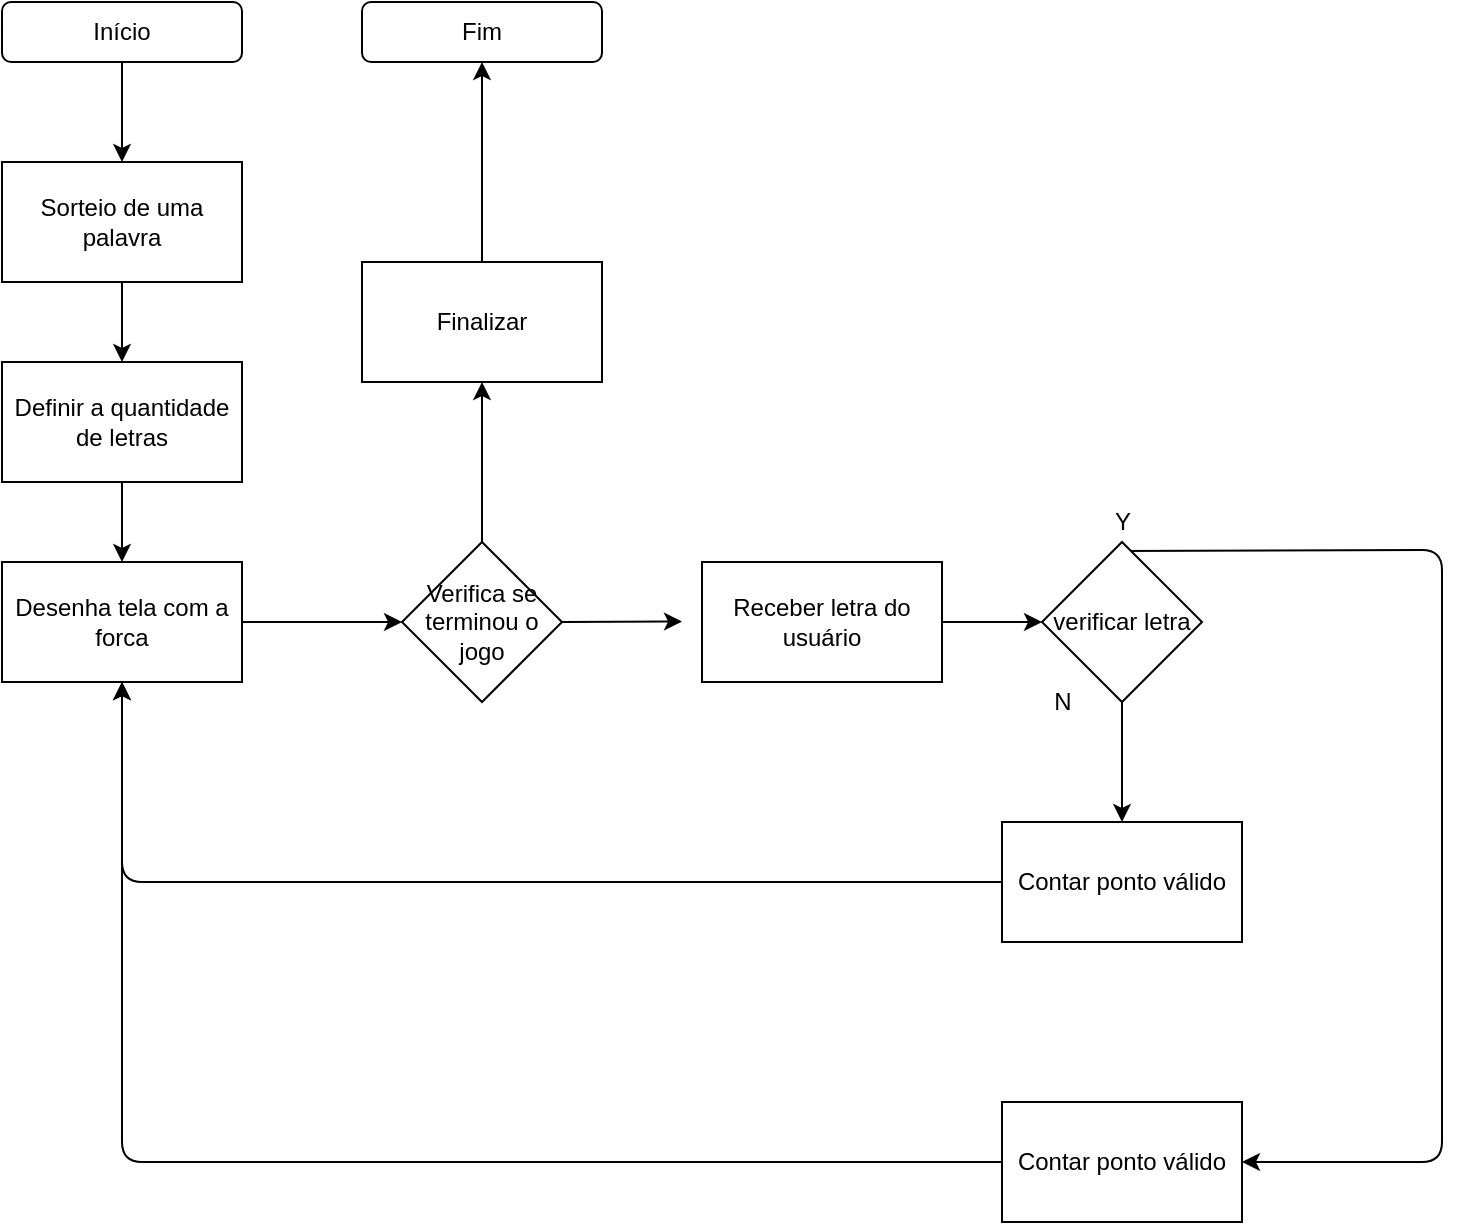 <mxfile>
    <diagram id="r9cVJDTIo9EqzqtbQo1I" name="Page-1">
        <mxGraphModel dx="679" dy="1641" grid="1" gridSize="10" guides="1" tooltips="1" connect="1" arrows="1" fold="1" page="1" pageScale="1" pageWidth="827" pageHeight="1169" math="0" shadow="0">
            <root>
                <mxCell id="0"/>
                <mxCell id="1" parent="0"/>
                <mxCell id="6" style="edgeStyle=none;html=1;exitX=0.5;exitY=1;exitDx=0;exitDy=0;entryX=0.5;entryY=0;entryDx=0;entryDy=0;" edge="1" parent="1" source="2" target="4">
                    <mxGeometry relative="1" as="geometry"/>
                </mxCell>
                <mxCell id="2" value="Sorteio de uma palavra" style="rounded=0;whiteSpace=wrap;html=1;" vertex="1" parent="1">
                    <mxGeometry x="50" y="10" width="120" height="60" as="geometry"/>
                </mxCell>
                <mxCell id="37" style="edgeStyle=none;html=1;entryX=1;entryY=0.5;entryDx=0;entryDy=0;exitX=0.391;exitY=1.224;exitDx=0;exitDy=0;exitPerimeter=0;" edge="1" parent="1" source="27" target="20">
                    <mxGeometry relative="1" as="geometry">
                        <mxPoint x="610" y="250.0" as="sourcePoint"/>
                        <Array as="points">
                            <mxPoint x="770" y="204"/>
                            <mxPoint x="770" y="510"/>
                        </Array>
                    </mxGeometry>
                </mxCell>
                <mxCell id="46" style="edgeStyle=none;html=1;exitX=0.5;exitY=1;exitDx=0;exitDy=0;entryX=0.5;entryY=0;entryDx=0;entryDy=0;" edge="1" parent="1" source="3" target="44">
                    <mxGeometry relative="1" as="geometry"/>
                </mxCell>
                <mxCell id="3" value="verificar letra" style="rhombus;whiteSpace=wrap;html=1;" vertex="1" parent="1">
                    <mxGeometry x="570" y="200" width="80" height="80" as="geometry"/>
                </mxCell>
                <mxCell id="7" style="edgeStyle=none;html=1;exitX=0.5;exitY=1;exitDx=0;exitDy=0;" edge="1" parent="1" source="4" target="5">
                    <mxGeometry relative="1" as="geometry"/>
                </mxCell>
                <mxCell id="4" value="Definir a quantidade de letras" style="rounded=0;whiteSpace=wrap;html=1;" vertex="1" parent="1">
                    <mxGeometry x="50" y="110" width="120" height="60" as="geometry"/>
                </mxCell>
                <mxCell id="40" style="edgeStyle=none;html=1;exitX=1;exitY=0.5;exitDx=0;exitDy=0;entryX=0;entryY=0.5;entryDx=0;entryDy=0;" edge="1" parent="1" source="5" target="36">
                    <mxGeometry relative="1" as="geometry"/>
                </mxCell>
                <mxCell id="5" value="Desenha tela com a forca" style="rounded=0;whiteSpace=wrap;html=1;" vertex="1" parent="1">
                    <mxGeometry x="50" y="210" width="120" height="60" as="geometry"/>
                </mxCell>
                <mxCell id="10" style="edgeStyle=none;html=1;exitX=1;exitY=0.5;exitDx=0;exitDy=0;" edge="1" parent="1" source="8" target="3">
                    <mxGeometry relative="1" as="geometry"/>
                </mxCell>
                <mxCell id="8" value="Receber letra do usuário&lt;br&gt;" style="rounded=0;whiteSpace=wrap;html=1;" vertex="1" parent="1">
                    <mxGeometry x="400" y="210" width="120" height="60" as="geometry"/>
                </mxCell>
                <mxCell id="45" style="edgeStyle=none;html=1;exitX=0;exitY=0.5;exitDx=0;exitDy=0;entryX=0.5;entryY=1;entryDx=0;entryDy=0;" edge="1" parent="1" source="20" target="5">
                    <mxGeometry relative="1" as="geometry">
                        <mxPoint x="110" y="320.0" as="targetPoint"/>
                        <Array as="points">
                            <mxPoint x="110" y="510"/>
                        </Array>
                    </mxGeometry>
                </mxCell>
                <mxCell id="20" value="Contar ponto válido" style="rounded=0;whiteSpace=wrap;html=1;" vertex="1" parent="1">
                    <mxGeometry x="550" y="480" width="120" height="60" as="geometry"/>
                </mxCell>
                <mxCell id="27" value="Y" style="text;html=1;resizable=0;autosize=1;align=center;verticalAlign=middle;points=[];fillColor=none;strokeColor=none;rounded=0;" vertex="1" parent="1">
                    <mxGeometry x="600" y="180" width="20" height="20" as="geometry"/>
                </mxCell>
                <mxCell id="28" value="N" style="text;html=1;resizable=0;autosize=1;align=center;verticalAlign=middle;points=[];fillColor=none;strokeColor=none;rounded=0;" vertex="1" parent="1">
                    <mxGeometry x="570" y="270" width="20" height="20" as="geometry"/>
                </mxCell>
                <mxCell id="42" style="edgeStyle=none;html=1;exitX=0.5;exitY=0;exitDx=0;exitDy=0;entryX=0.5;entryY=1;entryDx=0;entryDy=0;" edge="1" parent="1" source="36" target="41">
                    <mxGeometry relative="1" as="geometry"/>
                </mxCell>
                <mxCell id="43" style="edgeStyle=none;html=1;exitX=1;exitY=0.5;exitDx=0;exitDy=0;" edge="1" parent="1" source="36">
                    <mxGeometry relative="1" as="geometry">
                        <mxPoint x="390" y="239.765" as="targetPoint"/>
                    </mxGeometry>
                </mxCell>
                <mxCell id="36" value="Verifica se terminou o jogo" style="rhombus;whiteSpace=wrap;html=1;" vertex="1" parent="1">
                    <mxGeometry x="250" y="200" width="80" height="80" as="geometry"/>
                </mxCell>
                <mxCell id="51" style="edgeStyle=none;html=1;entryX=0.5;entryY=1;entryDx=0;entryDy=0;" edge="1" parent="1" source="41" target="50">
                    <mxGeometry relative="1" as="geometry"/>
                </mxCell>
                <mxCell id="41" value="Finalizar" style="rounded=0;whiteSpace=wrap;html=1;" vertex="1" parent="1">
                    <mxGeometry x="230" y="60" width="120" height="60" as="geometry"/>
                </mxCell>
                <mxCell id="47" style="edgeStyle=none;html=1;exitX=0;exitY=0.5;exitDx=0;exitDy=0;" edge="1" parent="1" source="44">
                    <mxGeometry relative="1" as="geometry">
                        <mxPoint x="110" y="270.0" as="targetPoint"/>
                        <Array as="points">
                            <mxPoint x="110" y="370"/>
                        </Array>
                    </mxGeometry>
                </mxCell>
                <mxCell id="44" value="Contar ponto válido" style="rounded=0;whiteSpace=wrap;html=1;" vertex="1" parent="1">
                    <mxGeometry x="550" y="340" width="120" height="60" as="geometry"/>
                </mxCell>
                <mxCell id="49" style="edgeStyle=none;html=1;entryX=0.5;entryY=0;entryDx=0;entryDy=0;" edge="1" parent="1" source="48" target="2">
                    <mxGeometry relative="1" as="geometry"/>
                </mxCell>
                <mxCell id="48" value="Início" style="rounded=1;whiteSpace=wrap;html=1;" vertex="1" parent="1">
                    <mxGeometry x="50" y="-70" width="120" height="30" as="geometry"/>
                </mxCell>
                <mxCell id="50" value="Fim" style="rounded=1;whiteSpace=wrap;html=1;" vertex="1" parent="1">
                    <mxGeometry x="230" y="-70" width="120" height="30" as="geometry"/>
                </mxCell>
            </root>
        </mxGraphModel>
    </diagram>
</mxfile>
